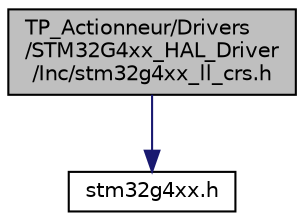digraph "TP_Actionneur/Drivers/STM32G4xx_HAL_Driver/Inc/stm32g4xx_ll_crs.h"
{
 // LATEX_PDF_SIZE
  edge [fontname="Helvetica",fontsize="10",labelfontname="Helvetica",labelfontsize="10"];
  node [fontname="Helvetica",fontsize="10",shape=record];
  Node1 [label="TP_Actionneur/Drivers\l/STM32G4xx_HAL_Driver\l/Inc/stm32g4xx_ll_crs.h",height=0.2,width=0.4,color="black", fillcolor="grey75", style="filled", fontcolor="black",tooltip="Header file of CRS LL module."];
  Node1 -> Node2 [color="midnightblue",fontsize="10",style="solid"];
  Node2 [label="stm32g4xx.h",height=0.2,width=0.4,color="black", fillcolor="white", style="filled",URL="$stm32g4xx_8h.html",tooltip="CMSIS STM32G4xx Device Peripheral Access Layer Header File."];
}
